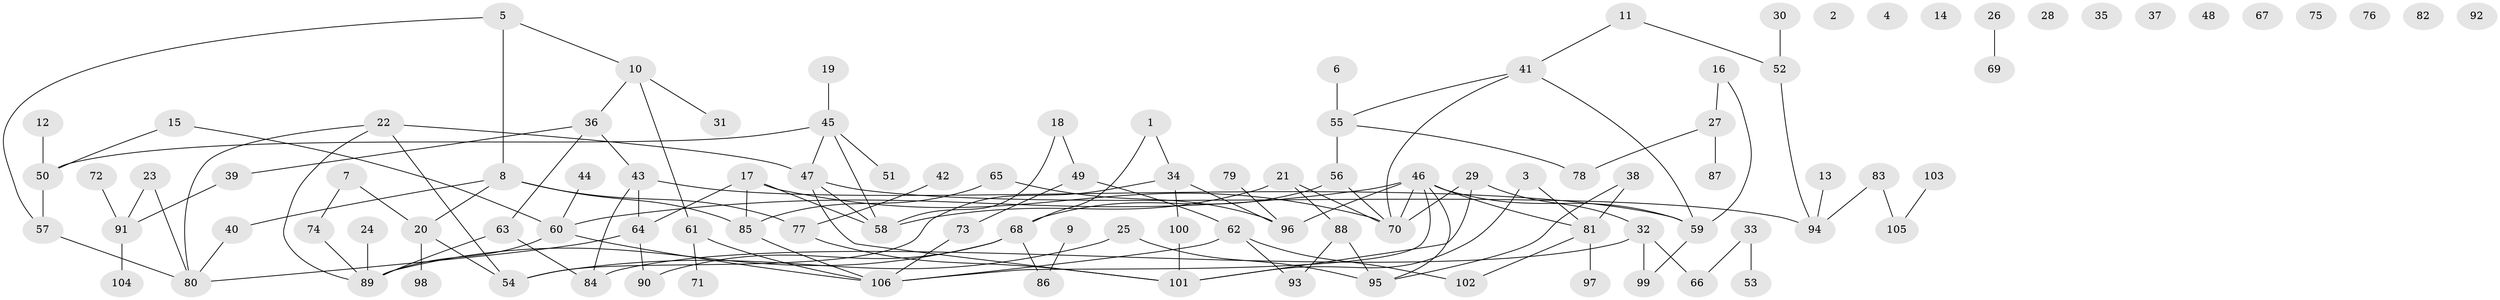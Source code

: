 // coarse degree distribution, {2: 0.1917808219178082, 0: 0.1780821917808219, 6: 0.0410958904109589, 1: 0.1780821917808219, 3: 0.1232876712328767, 7: 0.0547945205479452, 5: 0.0958904109589041, 4: 0.1232876712328767, 9: 0.0136986301369863}
// Generated by graph-tools (version 1.1) at 2025/23/03/03/25 07:23:29]
// undirected, 106 vertices, 132 edges
graph export_dot {
graph [start="1"]
  node [color=gray90,style=filled];
  1;
  2;
  3;
  4;
  5;
  6;
  7;
  8;
  9;
  10;
  11;
  12;
  13;
  14;
  15;
  16;
  17;
  18;
  19;
  20;
  21;
  22;
  23;
  24;
  25;
  26;
  27;
  28;
  29;
  30;
  31;
  32;
  33;
  34;
  35;
  36;
  37;
  38;
  39;
  40;
  41;
  42;
  43;
  44;
  45;
  46;
  47;
  48;
  49;
  50;
  51;
  52;
  53;
  54;
  55;
  56;
  57;
  58;
  59;
  60;
  61;
  62;
  63;
  64;
  65;
  66;
  67;
  68;
  69;
  70;
  71;
  72;
  73;
  74;
  75;
  76;
  77;
  78;
  79;
  80;
  81;
  82;
  83;
  84;
  85;
  86;
  87;
  88;
  89;
  90;
  91;
  92;
  93;
  94;
  95;
  96;
  97;
  98;
  99;
  100;
  101;
  102;
  103;
  104;
  105;
  106;
  1 -- 34;
  1 -- 68;
  3 -- 81;
  3 -- 101;
  5 -- 8;
  5 -- 10;
  5 -- 57;
  6 -- 55;
  7 -- 20;
  7 -- 74;
  8 -- 20;
  8 -- 40;
  8 -- 77;
  8 -- 85;
  9 -- 86;
  10 -- 31;
  10 -- 36;
  10 -- 61;
  11 -- 41;
  11 -- 52;
  12 -- 50;
  13 -- 94;
  15 -- 50;
  15 -- 60;
  16 -- 27;
  16 -- 59;
  17 -- 58;
  17 -- 64;
  17 -- 70;
  17 -- 85;
  18 -- 49;
  18 -- 58;
  19 -- 45;
  20 -- 54;
  20 -- 98;
  21 -- 58;
  21 -- 70;
  21 -- 88;
  22 -- 47;
  22 -- 54;
  22 -- 80;
  22 -- 89;
  23 -- 80;
  23 -- 91;
  24 -- 89;
  25 -- 54;
  25 -- 95;
  26 -- 69;
  27 -- 78;
  27 -- 87;
  29 -- 32;
  29 -- 70;
  29 -- 101;
  30 -- 52;
  32 -- 66;
  32 -- 84;
  32 -- 99;
  33 -- 53;
  33 -- 66;
  34 -- 54;
  34 -- 96;
  34 -- 100;
  36 -- 39;
  36 -- 43;
  36 -- 63;
  38 -- 81;
  38 -- 95;
  39 -- 91;
  40 -- 80;
  41 -- 55;
  41 -- 59;
  41 -- 70;
  42 -- 77;
  43 -- 59;
  43 -- 64;
  43 -- 84;
  44 -- 60;
  45 -- 47;
  45 -- 50;
  45 -- 51;
  45 -- 58;
  46 -- 59;
  46 -- 60;
  46 -- 70;
  46 -- 81;
  46 -- 95;
  46 -- 96;
  46 -- 106;
  47 -- 58;
  47 -- 94;
  47 -- 101;
  49 -- 62;
  49 -- 73;
  50 -- 57;
  52 -- 94;
  55 -- 56;
  55 -- 78;
  56 -- 68;
  56 -- 70;
  57 -- 80;
  59 -- 99;
  60 -- 89;
  60 -- 106;
  61 -- 71;
  61 -- 106;
  62 -- 93;
  62 -- 102;
  62 -- 106;
  63 -- 84;
  63 -- 89;
  64 -- 80;
  64 -- 90;
  65 -- 85;
  65 -- 96;
  68 -- 86;
  68 -- 89;
  68 -- 90;
  72 -- 91;
  73 -- 106;
  74 -- 89;
  77 -- 101;
  79 -- 96;
  81 -- 97;
  81 -- 102;
  83 -- 94;
  83 -- 105;
  85 -- 106;
  88 -- 93;
  88 -- 95;
  91 -- 104;
  100 -- 101;
  103 -- 105;
}
